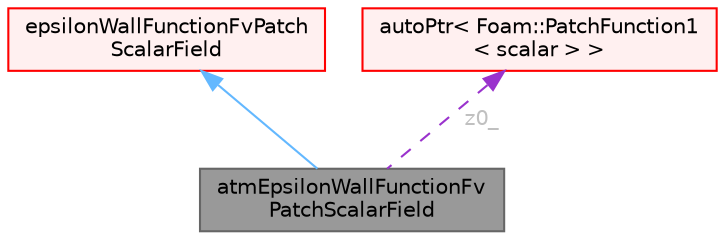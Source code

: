 digraph "atmEpsilonWallFunctionFvPatchScalarField"
{
 // LATEX_PDF_SIZE
  bgcolor="transparent";
  edge [fontname=Helvetica,fontsize=10,labelfontname=Helvetica,labelfontsize=10];
  node [fontname=Helvetica,fontsize=10,shape=box,height=0.2,width=0.4];
  Node1 [id="Node000001",label="atmEpsilonWallFunctionFv\lPatchScalarField",height=0.2,width=0.4,color="gray40", fillcolor="grey60", style="filled", fontcolor="black",tooltip="This boundary condition provides a wall constraint on the turbulent kinetic energy dissipation rate (..."];
  Node2 -> Node1 [id="edge1_Node000001_Node000002",dir="back",color="steelblue1",style="solid",tooltip=" "];
  Node2 [id="Node000002",label="epsilonWallFunctionFvPatch\lScalarField",height=0.2,width=0.4,color="red", fillcolor="#FFF0F0", style="filled",URL="$classFoam_1_1epsilonWallFunctionFvPatchScalarField.html",tooltip="This boundary condition provides wall functions for the turbulent kinetic energy dissipation rate (i...."];
  Node24 -> Node1 [id="edge2_Node000001_Node000024",dir="back",color="darkorchid3",style="dashed",tooltip=" ",label=" z0_",fontcolor="grey" ];
  Node24 [id="Node000024",label="autoPtr\< Foam::PatchFunction1\l\< scalar \> \>",height=0.2,width=0.4,color="red", fillcolor="#FFF0F0", style="filled",URL="$classFoam_1_1autoPtr.html",tooltip=" "];
}
